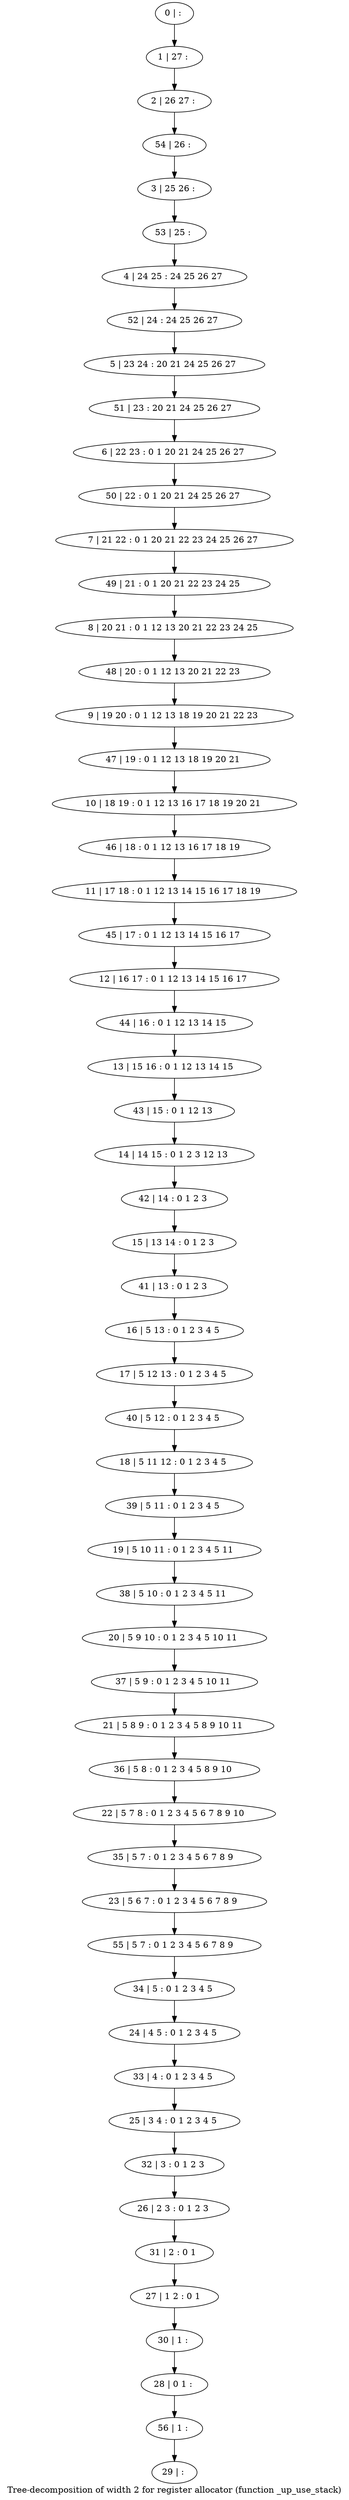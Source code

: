 digraph G {
graph [label="Tree-decomposition of width 2 for register allocator (function _up_use_stack)"]
0[label="0 | : "];
1[label="1 | 27 : "];
2[label="2 | 26 27 : "];
3[label="3 | 25 26 : "];
4[label="4 | 24 25 : 24 25 26 27 "];
5[label="5 | 23 24 : 20 21 24 25 26 27 "];
6[label="6 | 22 23 : 0 1 20 21 24 25 26 27 "];
7[label="7 | 21 22 : 0 1 20 21 22 23 24 25 26 27 "];
8[label="8 | 20 21 : 0 1 12 13 20 21 22 23 24 25 "];
9[label="9 | 19 20 : 0 1 12 13 18 19 20 21 22 23 "];
10[label="10 | 18 19 : 0 1 12 13 16 17 18 19 20 21 "];
11[label="11 | 17 18 : 0 1 12 13 14 15 16 17 18 19 "];
12[label="12 | 16 17 : 0 1 12 13 14 15 16 17 "];
13[label="13 | 15 16 : 0 1 12 13 14 15 "];
14[label="14 | 14 15 : 0 1 2 3 12 13 "];
15[label="15 | 13 14 : 0 1 2 3 "];
16[label="16 | 5 13 : 0 1 2 3 4 5 "];
17[label="17 | 5 12 13 : 0 1 2 3 4 5 "];
18[label="18 | 5 11 12 : 0 1 2 3 4 5 "];
19[label="19 | 5 10 11 : 0 1 2 3 4 5 11 "];
20[label="20 | 5 9 10 : 0 1 2 3 4 5 10 11 "];
21[label="21 | 5 8 9 : 0 1 2 3 4 5 8 9 10 11 "];
22[label="22 | 5 7 8 : 0 1 2 3 4 5 6 7 8 9 10 "];
23[label="23 | 5 6 7 : 0 1 2 3 4 5 6 7 8 9 "];
24[label="24 | 4 5 : 0 1 2 3 4 5 "];
25[label="25 | 3 4 : 0 1 2 3 4 5 "];
26[label="26 | 2 3 : 0 1 2 3 "];
27[label="27 | 1 2 : 0 1 "];
28[label="28 | 0 1 : "];
29[label="29 | : "];
30[label="30 | 1 : "];
31[label="31 | 2 : 0 1 "];
32[label="32 | 3 : 0 1 2 3 "];
33[label="33 | 4 : 0 1 2 3 4 5 "];
34[label="34 | 5 : 0 1 2 3 4 5 "];
35[label="35 | 5 7 : 0 1 2 3 4 5 6 7 8 9 "];
36[label="36 | 5 8 : 0 1 2 3 4 5 8 9 10 "];
37[label="37 | 5 9 : 0 1 2 3 4 5 10 11 "];
38[label="38 | 5 10 : 0 1 2 3 4 5 11 "];
39[label="39 | 5 11 : 0 1 2 3 4 5 "];
40[label="40 | 5 12 : 0 1 2 3 4 5 "];
41[label="41 | 13 : 0 1 2 3 "];
42[label="42 | 14 : 0 1 2 3 "];
43[label="43 | 15 : 0 1 12 13 "];
44[label="44 | 16 : 0 1 12 13 14 15 "];
45[label="45 | 17 : 0 1 12 13 14 15 16 17 "];
46[label="46 | 18 : 0 1 12 13 16 17 18 19 "];
47[label="47 | 19 : 0 1 12 13 18 19 20 21 "];
48[label="48 | 20 : 0 1 12 13 20 21 22 23 "];
49[label="49 | 21 : 0 1 20 21 22 23 24 25 "];
50[label="50 | 22 : 0 1 20 21 24 25 26 27 "];
51[label="51 | 23 : 20 21 24 25 26 27 "];
52[label="52 | 24 : 24 25 26 27 "];
53[label="53 | 25 : "];
54[label="54 | 26 : "];
55[label="55 | 5 7 : 0 1 2 3 4 5 6 7 8 9 "];
56[label="56 | 1 : "];
0->1 ;
1->2 ;
16->17 ;
30->28 ;
27->30 ;
31->27 ;
26->31 ;
32->26 ;
25->32 ;
33->25 ;
24->33 ;
34->24 ;
35->23 ;
22->35 ;
36->22 ;
21->36 ;
37->21 ;
20->37 ;
38->20 ;
19->38 ;
39->19 ;
18->39 ;
40->18 ;
17->40 ;
41->16 ;
15->41 ;
42->15 ;
14->42 ;
43->14 ;
13->43 ;
44->13 ;
12->44 ;
45->12 ;
11->45 ;
46->11 ;
10->46 ;
47->10 ;
9->47 ;
48->9 ;
8->48 ;
49->8 ;
7->49 ;
50->7 ;
6->50 ;
51->6 ;
5->51 ;
52->5 ;
4->52 ;
53->4 ;
3->53 ;
54->3 ;
2->54 ;
55->34 ;
23->55 ;
56->29 ;
28->56 ;
}
